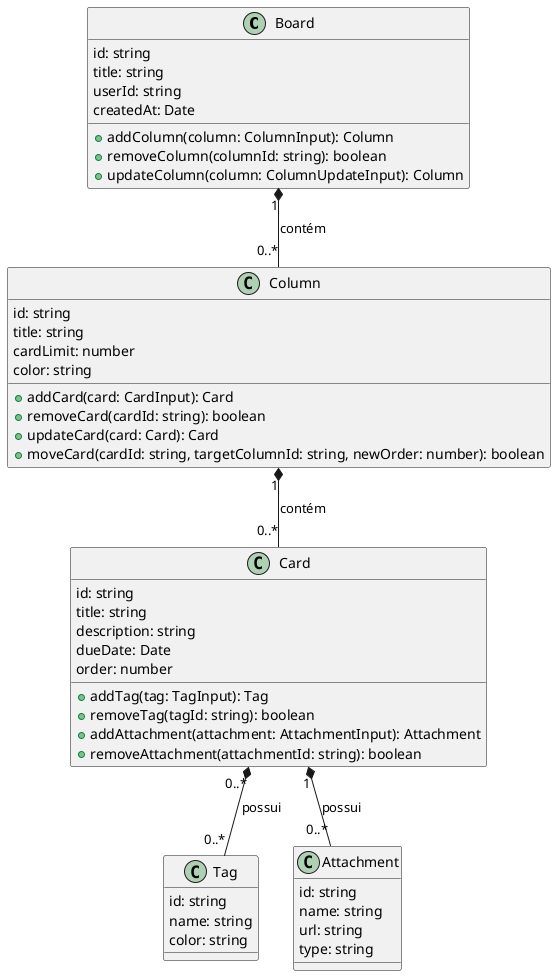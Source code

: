 @startuml Diagrama de Classes do Kanban

' Classes principais
class Board {
  id: string
  title: string
  userId: string
  createdAt: Date
  +addColumn(column: ColumnInput): Column
  +removeColumn(columnId: string): boolean
  +updateColumn(column: ColumnUpdateInput): Column
}

class Column {
  id: string
  title: string
  cardLimit: number
  color: string
  +addCard(card: CardInput): Card
  +removeCard(cardId: string): boolean
  +updateCard(card: Card): Card
  +moveCard(cardId: string, targetColumnId: string, newOrder: number): boolean
}

class Card {
  id: string
  title: string
  description: string
  dueDate: Date
  order: number
  +addTag(tag: TagInput): Tag
  +removeTag(tagId: string): boolean
  +addAttachment(attachment: AttachmentInput): Attachment
  +removeAttachment(attachmentId: string): boolean
}

class Tag {
  id: string
  name: string
  color: string
}

class Attachment {
  id: string
  name: string
  url: string
  type: string
}

' Relacionamentos
Board "1" *-- "0..*" Column : contém
Column "1" *-- "0..*" Card : contém
Card "0..*" *-- "0..*" Tag : possui
Card "1" *-- "0..*" Attachment : possui

@enduml 